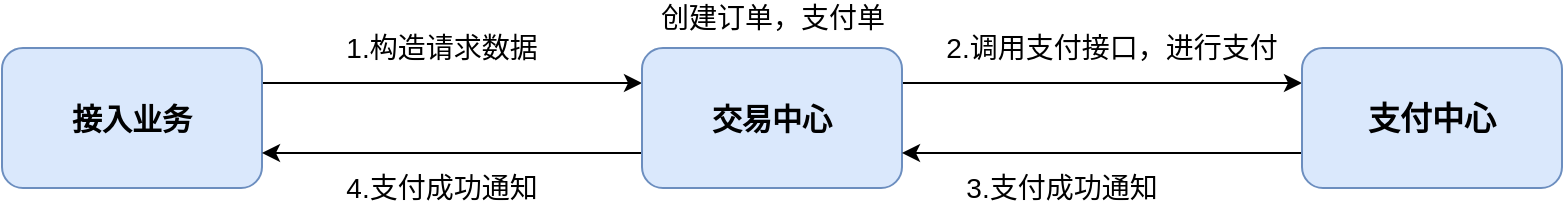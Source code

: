 <mxfile version="14.6.1" type="github">
  <diagram id="GHRieIG4nXJnON3ZlArR" name="第 1 页">
    <mxGraphModel dx="1422" dy="762" grid="1" gridSize="10" guides="1" tooltips="1" connect="1" arrows="1" fold="1" page="1" pageScale="1" pageWidth="1169" pageHeight="827" math="0" shadow="0">
      <root>
        <mxCell id="0" />
        <mxCell id="1" parent="0" />
        <mxCell id="sx0LuYVHXrnGxZ_ZOT7n-6" style="edgeStyle=orthogonalEdgeStyle;rounded=0;orthogonalLoop=1;jettySize=auto;html=1;exitX=1;exitY=0.25;exitDx=0;exitDy=0;entryX=0;entryY=0.25;entryDx=0;entryDy=0;" edge="1" parent="1" source="sx0LuYVHXrnGxZ_ZOT7n-1" target="sx0LuYVHXrnGxZ_ZOT7n-4">
          <mxGeometry relative="1" as="geometry" />
        </mxCell>
        <mxCell id="sx0LuYVHXrnGxZ_ZOT7n-1" value="接入业务" style="rounded=1;whiteSpace=wrap;html=1;fillColor=#dae8fc;strokeColor=#6c8ebf;fontStyle=1;fontSize=15;" vertex="1" parent="1">
          <mxGeometry x="230" y="230" width="130" height="70" as="geometry" />
        </mxCell>
        <mxCell id="sx0LuYVHXrnGxZ_ZOT7n-7" style="edgeStyle=orthogonalEdgeStyle;rounded=0;orthogonalLoop=1;jettySize=auto;html=1;exitX=0;exitY=0.75;exitDx=0;exitDy=0;entryX=1;entryY=0.75;entryDx=0;entryDy=0;" edge="1" parent="1" source="sx0LuYVHXrnGxZ_ZOT7n-4" target="sx0LuYVHXrnGxZ_ZOT7n-1">
          <mxGeometry relative="1" as="geometry" />
        </mxCell>
        <mxCell id="sx0LuYVHXrnGxZ_ZOT7n-8" style="edgeStyle=orthogonalEdgeStyle;rounded=0;orthogonalLoop=1;jettySize=auto;html=1;exitX=1;exitY=0.25;exitDx=0;exitDy=0;entryX=0;entryY=0.25;entryDx=0;entryDy=0;" edge="1" parent="1" source="sx0LuYVHXrnGxZ_ZOT7n-4" target="sx0LuYVHXrnGxZ_ZOT7n-5">
          <mxGeometry relative="1" as="geometry" />
        </mxCell>
        <mxCell id="sx0LuYVHXrnGxZ_ZOT7n-4" value="交易中心" style="rounded=1;whiteSpace=wrap;html=1;fillColor=#dae8fc;strokeColor=#6c8ebf;fontStyle=1;fontSize=15;" vertex="1" parent="1">
          <mxGeometry x="550" y="230" width="130" height="70" as="geometry" />
        </mxCell>
        <mxCell id="sx0LuYVHXrnGxZ_ZOT7n-9" style="edgeStyle=orthogonalEdgeStyle;rounded=0;orthogonalLoop=1;jettySize=auto;html=1;exitX=0;exitY=0.75;exitDx=0;exitDy=0;entryX=1;entryY=0.75;entryDx=0;entryDy=0;" edge="1" parent="1" source="sx0LuYVHXrnGxZ_ZOT7n-5" target="sx0LuYVHXrnGxZ_ZOT7n-4">
          <mxGeometry relative="1" as="geometry" />
        </mxCell>
        <mxCell id="sx0LuYVHXrnGxZ_ZOT7n-5" value="支付中心" style="rounded=1;whiteSpace=wrap;html=1;fillColor=#dae8fc;strokeColor=#6c8ebf;fontStyle=1;fontSize=16;" vertex="1" parent="1">
          <mxGeometry x="880" y="230" width="130" height="70" as="geometry" />
        </mxCell>
        <mxCell id="sx0LuYVHXrnGxZ_ZOT7n-11" value="&lt;span style=&quot;background-color: rgb(255 , 255 , 255)&quot;&gt;1.构造请求数据&lt;/span&gt;" style="text;html=1;strokeColor=none;fillColor=none;align=center;verticalAlign=middle;whiteSpace=wrap;rounded=0;fontSize=14;" vertex="1" parent="1">
          <mxGeometry x="400" y="220" width="100" height="20" as="geometry" />
        </mxCell>
        <mxCell id="sx0LuYVHXrnGxZ_ZOT7n-12" value="&lt;span style=&quot;background-color: rgb(255 , 255 , 255)&quot;&gt;4.支付成功通知&lt;/span&gt;" style="text;html=1;strokeColor=none;fillColor=none;align=center;verticalAlign=middle;whiteSpace=wrap;rounded=0;fontSize=14;" vertex="1" parent="1">
          <mxGeometry x="400" y="290" width="100" height="20" as="geometry" />
        </mxCell>
        <mxCell id="sx0LuYVHXrnGxZ_ZOT7n-13" value="&lt;span style=&quot;background-color: rgb(255 , 255 , 255)&quot;&gt;2.调用支付接口，进行支付&lt;/span&gt;" style="text;html=1;strokeColor=none;fillColor=none;align=center;verticalAlign=middle;whiteSpace=wrap;rounded=0;fontSize=14;" vertex="1" parent="1">
          <mxGeometry x="700" y="220" width="170" height="20" as="geometry" />
        </mxCell>
        <mxCell id="sx0LuYVHXrnGxZ_ZOT7n-14" value="创建订单，支付单" style="text;html=1;strokeColor=none;fillColor=none;align=center;verticalAlign=middle;whiteSpace=wrap;rounded=0;fontSize=14;" vertex="1" parent="1">
          <mxGeometry x="557.5" y="210" width="115" height="10" as="geometry" />
        </mxCell>
        <mxCell id="sx0LuYVHXrnGxZ_ZOT7n-15" value="&lt;span style=&quot;background-color: rgb(255 , 255 , 255)&quot;&gt;3.支付成功通知&lt;/span&gt;" style="text;html=1;strokeColor=none;fillColor=none;align=center;verticalAlign=middle;whiteSpace=wrap;rounded=0;fontSize=14;" vertex="1" parent="1">
          <mxGeometry x="710" y="290" width="100" height="20" as="geometry" />
        </mxCell>
      </root>
    </mxGraphModel>
  </diagram>
</mxfile>
